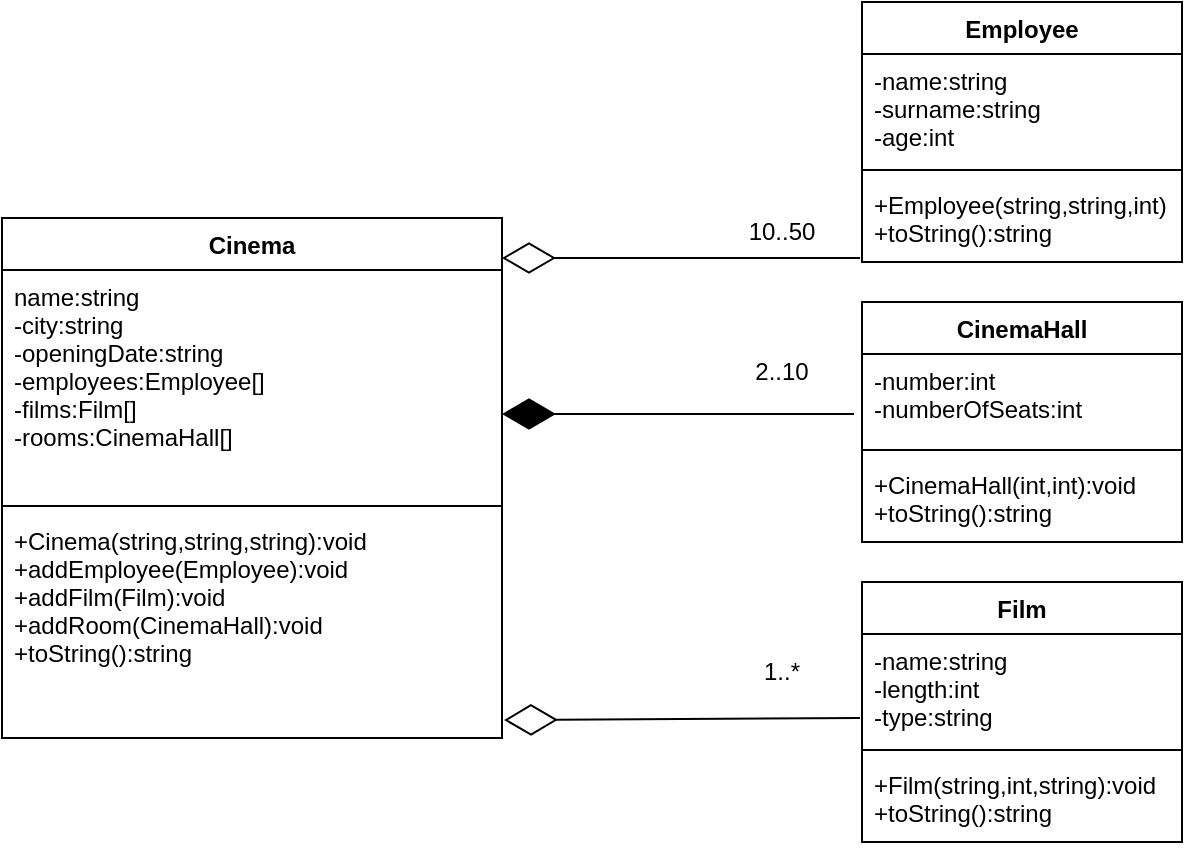 <mxfile version="15.8.6" type="device"><diagram id="emcI4F4JVNnSTw7-IC4Q" name="Page-1"><mxGraphModel dx="868" dy="450" grid="1" gridSize="10" guides="1" tooltips="1" connect="1" arrows="1" fold="1" page="1" pageScale="1" pageWidth="827" pageHeight="1169" math="0" shadow="0"><root><mxCell id="0"/><mxCell id="1" parent="0"/><mxCell id="3GyJsRWuV1iFvX4JeUFV-5" value="Employee" style="swimlane;fontStyle=1;align=center;verticalAlign=top;childLayout=stackLayout;horizontal=1;startSize=26;horizontalStack=0;resizeParent=1;resizeParentMax=0;resizeLast=0;collapsible=1;marginBottom=0;" vertex="1" parent="1"><mxGeometry x="530" y="310" width="160" height="130" as="geometry"/></mxCell><mxCell id="3GyJsRWuV1iFvX4JeUFV-6" value="-name:string&#10;-surname:string&#10;-age:int" style="text;strokeColor=none;fillColor=none;align=left;verticalAlign=top;spacingLeft=4;spacingRight=4;overflow=hidden;rotatable=0;points=[[0,0.5],[1,0.5]];portConstraint=eastwest;" vertex="1" parent="3GyJsRWuV1iFvX4JeUFV-5"><mxGeometry y="26" width="160" height="54" as="geometry"/></mxCell><mxCell id="3GyJsRWuV1iFvX4JeUFV-7" value="" style="line;strokeWidth=1;fillColor=none;align=left;verticalAlign=middle;spacingTop=-1;spacingLeft=3;spacingRight=3;rotatable=0;labelPosition=right;points=[];portConstraint=eastwest;" vertex="1" parent="3GyJsRWuV1iFvX4JeUFV-5"><mxGeometry y="80" width="160" height="8" as="geometry"/></mxCell><mxCell id="3GyJsRWuV1iFvX4JeUFV-8" value="+Employee(string,string,int)&#10;+toString():string" style="text;strokeColor=none;fillColor=none;align=left;verticalAlign=top;spacingLeft=4;spacingRight=4;overflow=hidden;rotatable=0;points=[[0,0.5],[1,0.5]];portConstraint=eastwest;" vertex="1" parent="3GyJsRWuV1iFvX4JeUFV-5"><mxGeometry y="88" width="160" height="42" as="geometry"/></mxCell><mxCell id="3GyJsRWuV1iFvX4JeUFV-9" value="CinemaHall" style="swimlane;fontStyle=1;align=center;verticalAlign=top;childLayout=stackLayout;horizontal=1;startSize=26;horizontalStack=0;resizeParent=1;resizeParentMax=0;resizeLast=0;collapsible=1;marginBottom=0;" vertex="1" parent="1"><mxGeometry x="530" y="460" width="160" height="120" as="geometry"/></mxCell><mxCell id="3GyJsRWuV1iFvX4JeUFV-10" value="-number:int&#10;-numberOfSeats:int" style="text;strokeColor=none;fillColor=none;align=left;verticalAlign=top;spacingLeft=4;spacingRight=4;overflow=hidden;rotatable=0;points=[[0,0.5],[1,0.5]];portConstraint=eastwest;" vertex="1" parent="3GyJsRWuV1iFvX4JeUFV-9"><mxGeometry y="26" width="160" height="44" as="geometry"/></mxCell><mxCell id="3GyJsRWuV1iFvX4JeUFV-11" value="" style="line;strokeWidth=1;fillColor=none;align=left;verticalAlign=middle;spacingTop=-1;spacingLeft=3;spacingRight=3;rotatable=0;labelPosition=right;points=[];portConstraint=eastwest;" vertex="1" parent="3GyJsRWuV1iFvX4JeUFV-9"><mxGeometry y="70" width="160" height="8" as="geometry"/></mxCell><mxCell id="3GyJsRWuV1iFvX4JeUFV-12" value="+CinemaHall(int,int):void&#10;+toString():string" style="text;strokeColor=none;fillColor=none;align=left;verticalAlign=top;spacingLeft=4;spacingRight=4;overflow=hidden;rotatable=0;points=[[0,0.5],[1,0.5]];portConstraint=eastwest;" vertex="1" parent="3GyJsRWuV1iFvX4JeUFV-9"><mxGeometry y="78" width="160" height="42" as="geometry"/></mxCell><mxCell id="3GyJsRWuV1iFvX4JeUFV-13" value="Film" style="swimlane;fontStyle=1;align=center;verticalAlign=top;childLayout=stackLayout;horizontal=1;startSize=26;horizontalStack=0;resizeParent=1;resizeParentMax=0;resizeLast=0;collapsible=1;marginBottom=0;" vertex="1" parent="1"><mxGeometry x="530" y="600" width="160" height="130" as="geometry"/></mxCell><mxCell id="3GyJsRWuV1iFvX4JeUFV-14" value="-name:string&#10;-length:int&#10;-type:string" style="text;strokeColor=none;fillColor=none;align=left;verticalAlign=top;spacingLeft=4;spacingRight=4;overflow=hidden;rotatable=0;points=[[0,0.5],[1,0.5]];portConstraint=eastwest;" vertex="1" parent="3GyJsRWuV1iFvX4JeUFV-13"><mxGeometry y="26" width="160" height="54" as="geometry"/></mxCell><mxCell id="3GyJsRWuV1iFvX4JeUFV-15" value="" style="line;strokeWidth=1;fillColor=none;align=left;verticalAlign=middle;spacingTop=-1;spacingLeft=3;spacingRight=3;rotatable=0;labelPosition=right;points=[];portConstraint=eastwest;" vertex="1" parent="3GyJsRWuV1iFvX4JeUFV-13"><mxGeometry y="80" width="160" height="8" as="geometry"/></mxCell><mxCell id="3GyJsRWuV1iFvX4JeUFV-16" value="+Film(string,int,string):void&#10;+toString():string" style="text;strokeColor=none;fillColor=none;align=left;verticalAlign=top;spacingLeft=4;spacingRight=4;overflow=hidden;rotatable=0;points=[[0,0.5],[1,0.5]];portConstraint=eastwest;" vertex="1" parent="3GyJsRWuV1iFvX4JeUFV-13"><mxGeometry y="88" width="160" height="42" as="geometry"/></mxCell><mxCell id="3GyJsRWuV1iFvX4JeUFV-17" value="Cinema" style="swimlane;fontStyle=1;align=center;verticalAlign=top;childLayout=stackLayout;horizontal=1;startSize=26;horizontalStack=0;resizeParent=1;resizeParentMax=0;resizeLast=0;collapsible=1;marginBottom=0;" vertex="1" parent="1"><mxGeometry x="100" y="418" width="250" height="260" as="geometry"/></mxCell><mxCell id="3GyJsRWuV1iFvX4JeUFV-18" value="name:string&#10;-city:string&#10;-openingDate:string&#10;-employees:Employee[]&#10;-films:Film[]&#10;-rooms:CinemaHall[]" style="text;strokeColor=none;fillColor=none;align=left;verticalAlign=top;spacingLeft=4;spacingRight=4;overflow=hidden;rotatable=0;points=[[0,0.5],[1,0.5]];portConstraint=eastwest;" vertex="1" parent="3GyJsRWuV1iFvX4JeUFV-17"><mxGeometry y="26" width="250" height="114" as="geometry"/></mxCell><mxCell id="3GyJsRWuV1iFvX4JeUFV-19" value="" style="line;strokeWidth=1;fillColor=none;align=left;verticalAlign=middle;spacingTop=-1;spacingLeft=3;spacingRight=3;rotatable=0;labelPosition=right;points=[];portConstraint=eastwest;" vertex="1" parent="3GyJsRWuV1iFvX4JeUFV-17"><mxGeometry y="140" width="250" height="8" as="geometry"/></mxCell><mxCell id="3GyJsRWuV1iFvX4JeUFV-20" value="+Cinema(string,string,string):void&#10;+addEmployee(Employee):void&#10;+addFilm(Film):void&#10;+addRoom(CinemaHall):void&#10;+toString():string" style="text;strokeColor=none;fillColor=none;align=left;verticalAlign=top;spacingLeft=4;spacingRight=4;overflow=hidden;rotatable=0;points=[[0,0.5],[1,0.5]];portConstraint=eastwest;" vertex="1" parent="3GyJsRWuV1iFvX4JeUFV-17"><mxGeometry y="148" width="250" height="112" as="geometry"/></mxCell><mxCell id="3GyJsRWuV1iFvX4JeUFV-21" value="" style="endArrow=diamondThin;endFill=1;endSize=24;html=1;rounded=0;exitX=-0.025;exitY=0.682;exitDx=0;exitDy=0;exitPerimeter=0;" edge="1" parent="1" source="3GyJsRWuV1iFvX4JeUFV-10"><mxGeometry width="160" relative="1" as="geometry"><mxPoint x="370" y="530" as="sourcePoint"/><mxPoint x="350" y="516" as="targetPoint"/></mxGeometry></mxCell><mxCell id="3GyJsRWuV1iFvX4JeUFV-22" value="" style="endArrow=diamondThin;endFill=0;endSize=24;html=1;rounded=0;exitX=-0.006;exitY=0.952;exitDx=0;exitDy=0;exitPerimeter=0;" edge="1" parent="1" source="3GyJsRWuV1iFvX4JeUFV-8"><mxGeometry width="160" relative="1" as="geometry"><mxPoint x="520" y="370" as="sourcePoint"/><mxPoint x="350" y="438" as="targetPoint"/></mxGeometry></mxCell><mxCell id="3GyJsRWuV1iFvX4JeUFV-24" value="" style="endArrow=diamondThin;endFill=0;endSize=24;html=1;rounded=0;exitX=-0.006;exitY=0.778;exitDx=0;exitDy=0;exitPerimeter=0;entryX=1.004;entryY=0.92;entryDx=0;entryDy=0;entryPerimeter=0;" edge="1" parent="1" source="3GyJsRWuV1iFvX4JeUFV-14" target="3GyJsRWuV1iFvX4JeUFV-20"><mxGeometry width="160" relative="1" as="geometry"><mxPoint x="360" y="650" as="sourcePoint"/><mxPoint x="230" y="740" as="targetPoint"/></mxGeometry></mxCell><mxCell id="3GyJsRWuV1iFvX4JeUFV-25" value="10..50" style="text;html=1;strokeColor=none;fillColor=none;align=center;verticalAlign=middle;whiteSpace=wrap;rounded=0;" vertex="1" parent="1"><mxGeometry x="460" y="410" width="60" height="30" as="geometry"/></mxCell><mxCell id="3GyJsRWuV1iFvX4JeUFV-26" value="2..10" style="text;html=1;strokeColor=none;fillColor=none;align=center;verticalAlign=middle;whiteSpace=wrap;rounded=0;" vertex="1" parent="1"><mxGeometry x="460" y="480" width="60" height="30" as="geometry"/></mxCell><mxCell id="3GyJsRWuV1iFvX4JeUFV-27" value="1..*" style="text;html=1;strokeColor=none;fillColor=none;align=center;verticalAlign=middle;whiteSpace=wrap;rounded=0;" vertex="1" parent="1"><mxGeometry x="460" y="630" width="60" height="30" as="geometry"/></mxCell></root></mxGraphModel></diagram></mxfile>